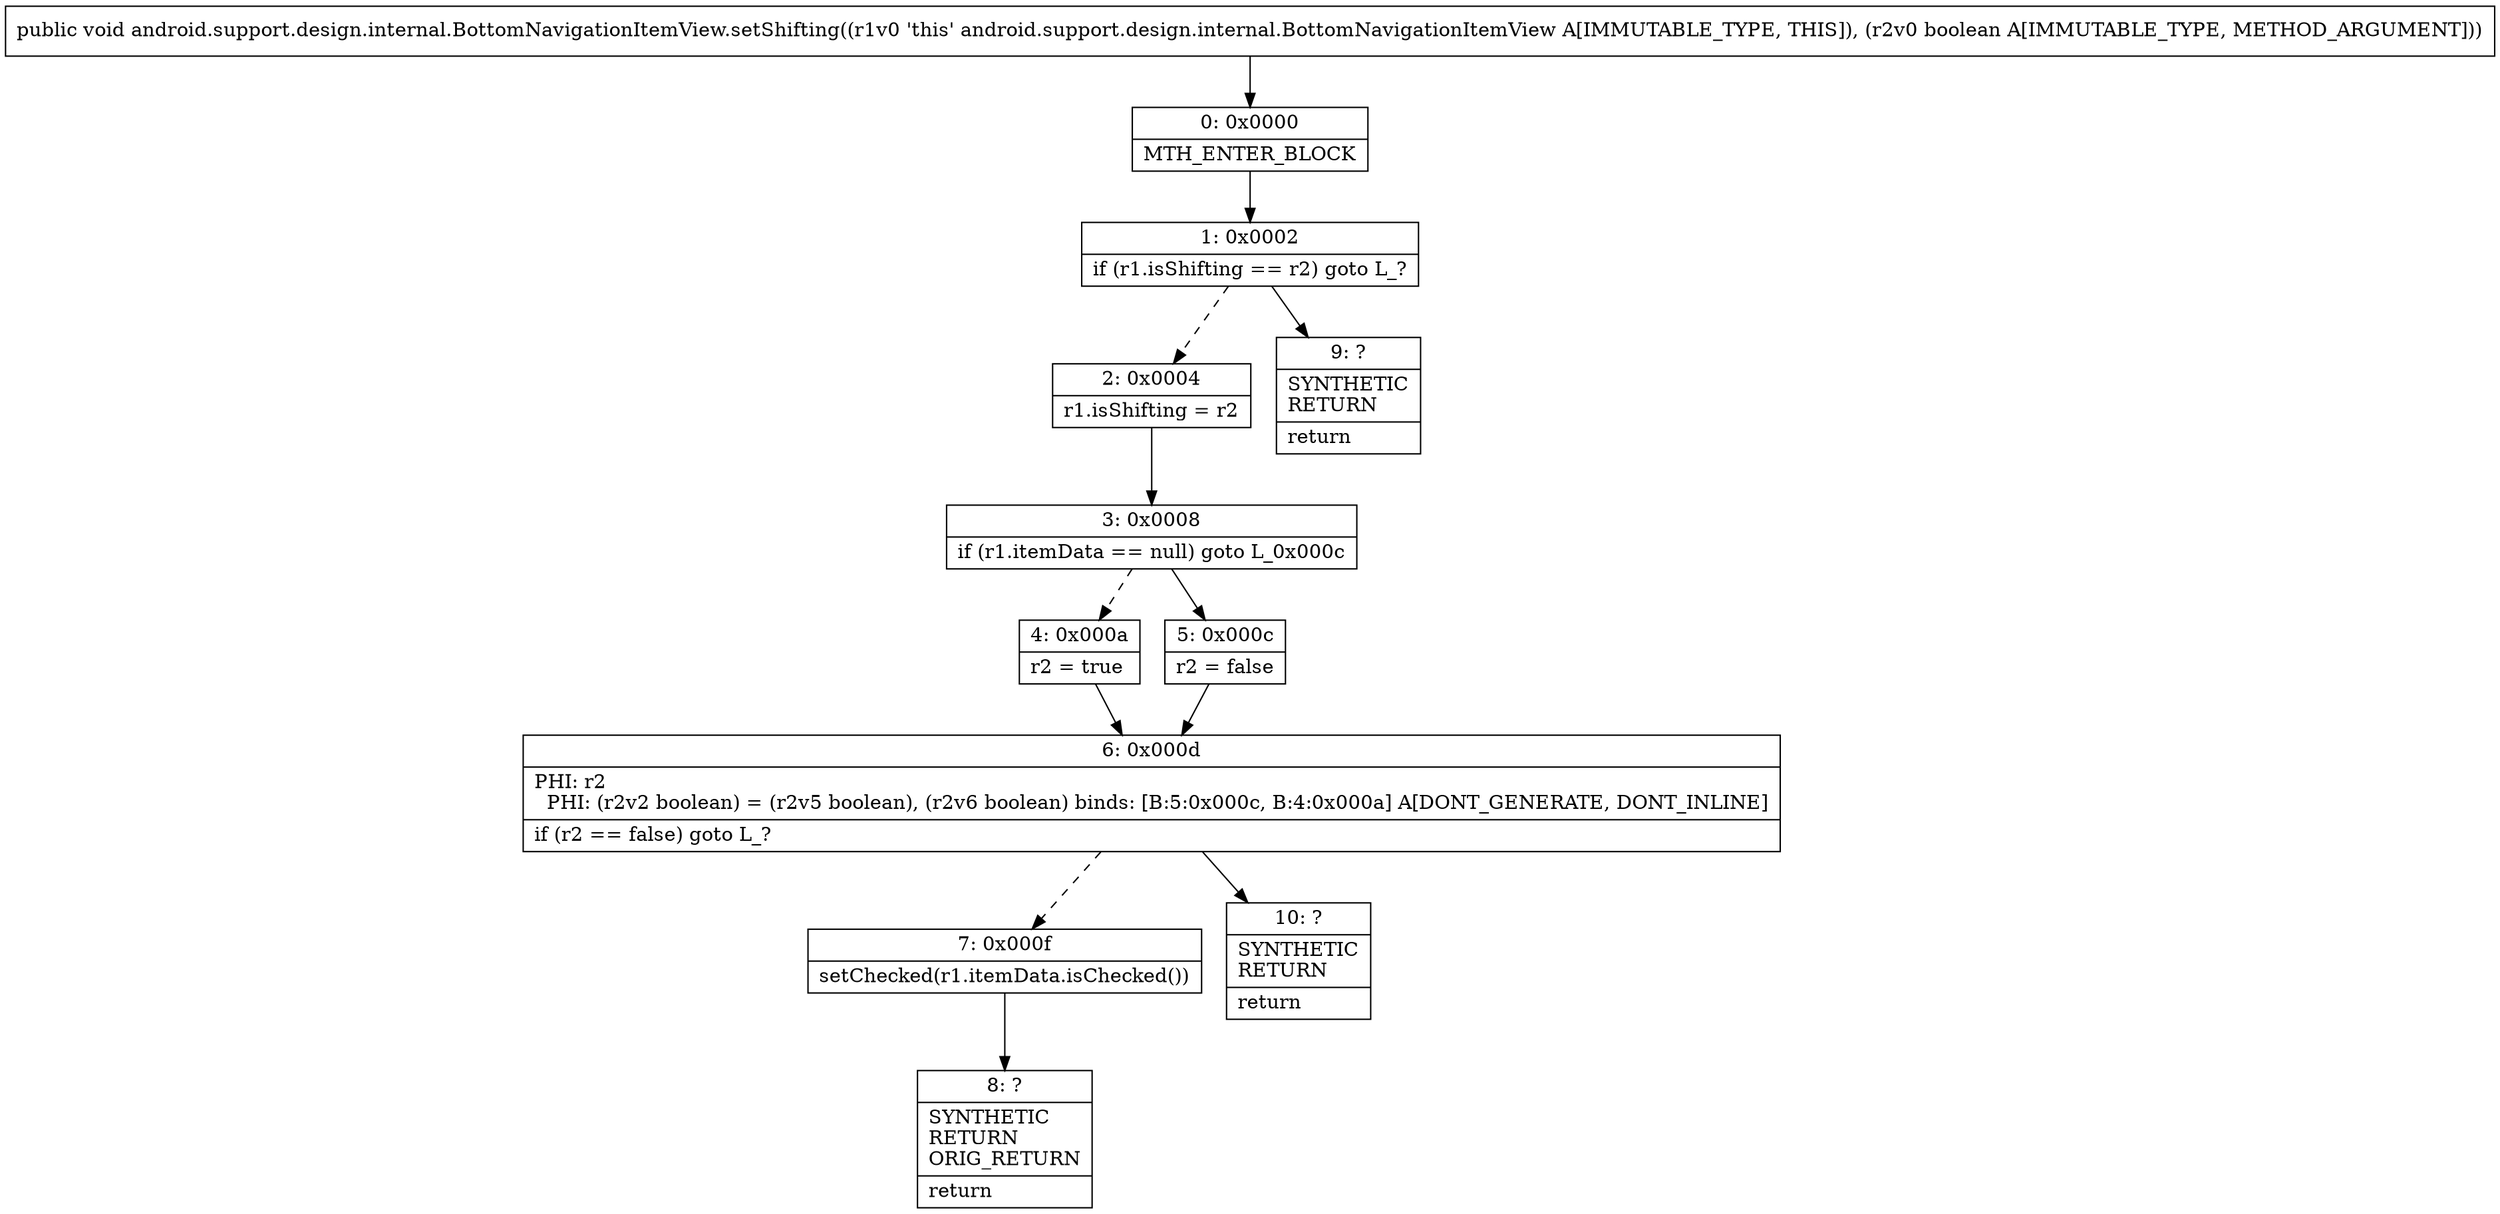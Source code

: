 digraph "CFG forandroid.support.design.internal.BottomNavigationItemView.setShifting(Z)V" {
Node_0 [shape=record,label="{0\:\ 0x0000|MTH_ENTER_BLOCK\l}"];
Node_1 [shape=record,label="{1\:\ 0x0002|if (r1.isShifting == r2) goto L_?\l}"];
Node_2 [shape=record,label="{2\:\ 0x0004|r1.isShifting = r2\l}"];
Node_3 [shape=record,label="{3\:\ 0x0008|if (r1.itemData == null) goto L_0x000c\l}"];
Node_4 [shape=record,label="{4\:\ 0x000a|r2 = true\l}"];
Node_5 [shape=record,label="{5\:\ 0x000c|r2 = false\l}"];
Node_6 [shape=record,label="{6\:\ 0x000d|PHI: r2 \l  PHI: (r2v2 boolean) = (r2v5 boolean), (r2v6 boolean) binds: [B:5:0x000c, B:4:0x000a] A[DONT_GENERATE, DONT_INLINE]\l|if (r2 == false) goto L_?\l}"];
Node_7 [shape=record,label="{7\:\ 0x000f|setChecked(r1.itemData.isChecked())\l}"];
Node_8 [shape=record,label="{8\:\ ?|SYNTHETIC\lRETURN\lORIG_RETURN\l|return\l}"];
Node_9 [shape=record,label="{9\:\ ?|SYNTHETIC\lRETURN\l|return\l}"];
Node_10 [shape=record,label="{10\:\ ?|SYNTHETIC\lRETURN\l|return\l}"];
MethodNode[shape=record,label="{public void android.support.design.internal.BottomNavigationItemView.setShifting((r1v0 'this' android.support.design.internal.BottomNavigationItemView A[IMMUTABLE_TYPE, THIS]), (r2v0 boolean A[IMMUTABLE_TYPE, METHOD_ARGUMENT])) }"];
MethodNode -> Node_0;
Node_0 -> Node_1;
Node_1 -> Node_2[style=dashed];
Node_1 -> Node_9;
Node_2 -> Node_3;
Node_3 -> Node_4[style=dashed];
Node_3 -> Node_5;
Node_4 -> Node_6;
Node_5 -> Node_6;
Node_6 -> Node_7[style=dashed];
Node_6 -> Node_10;
Node_7 -> Node_8;
}


